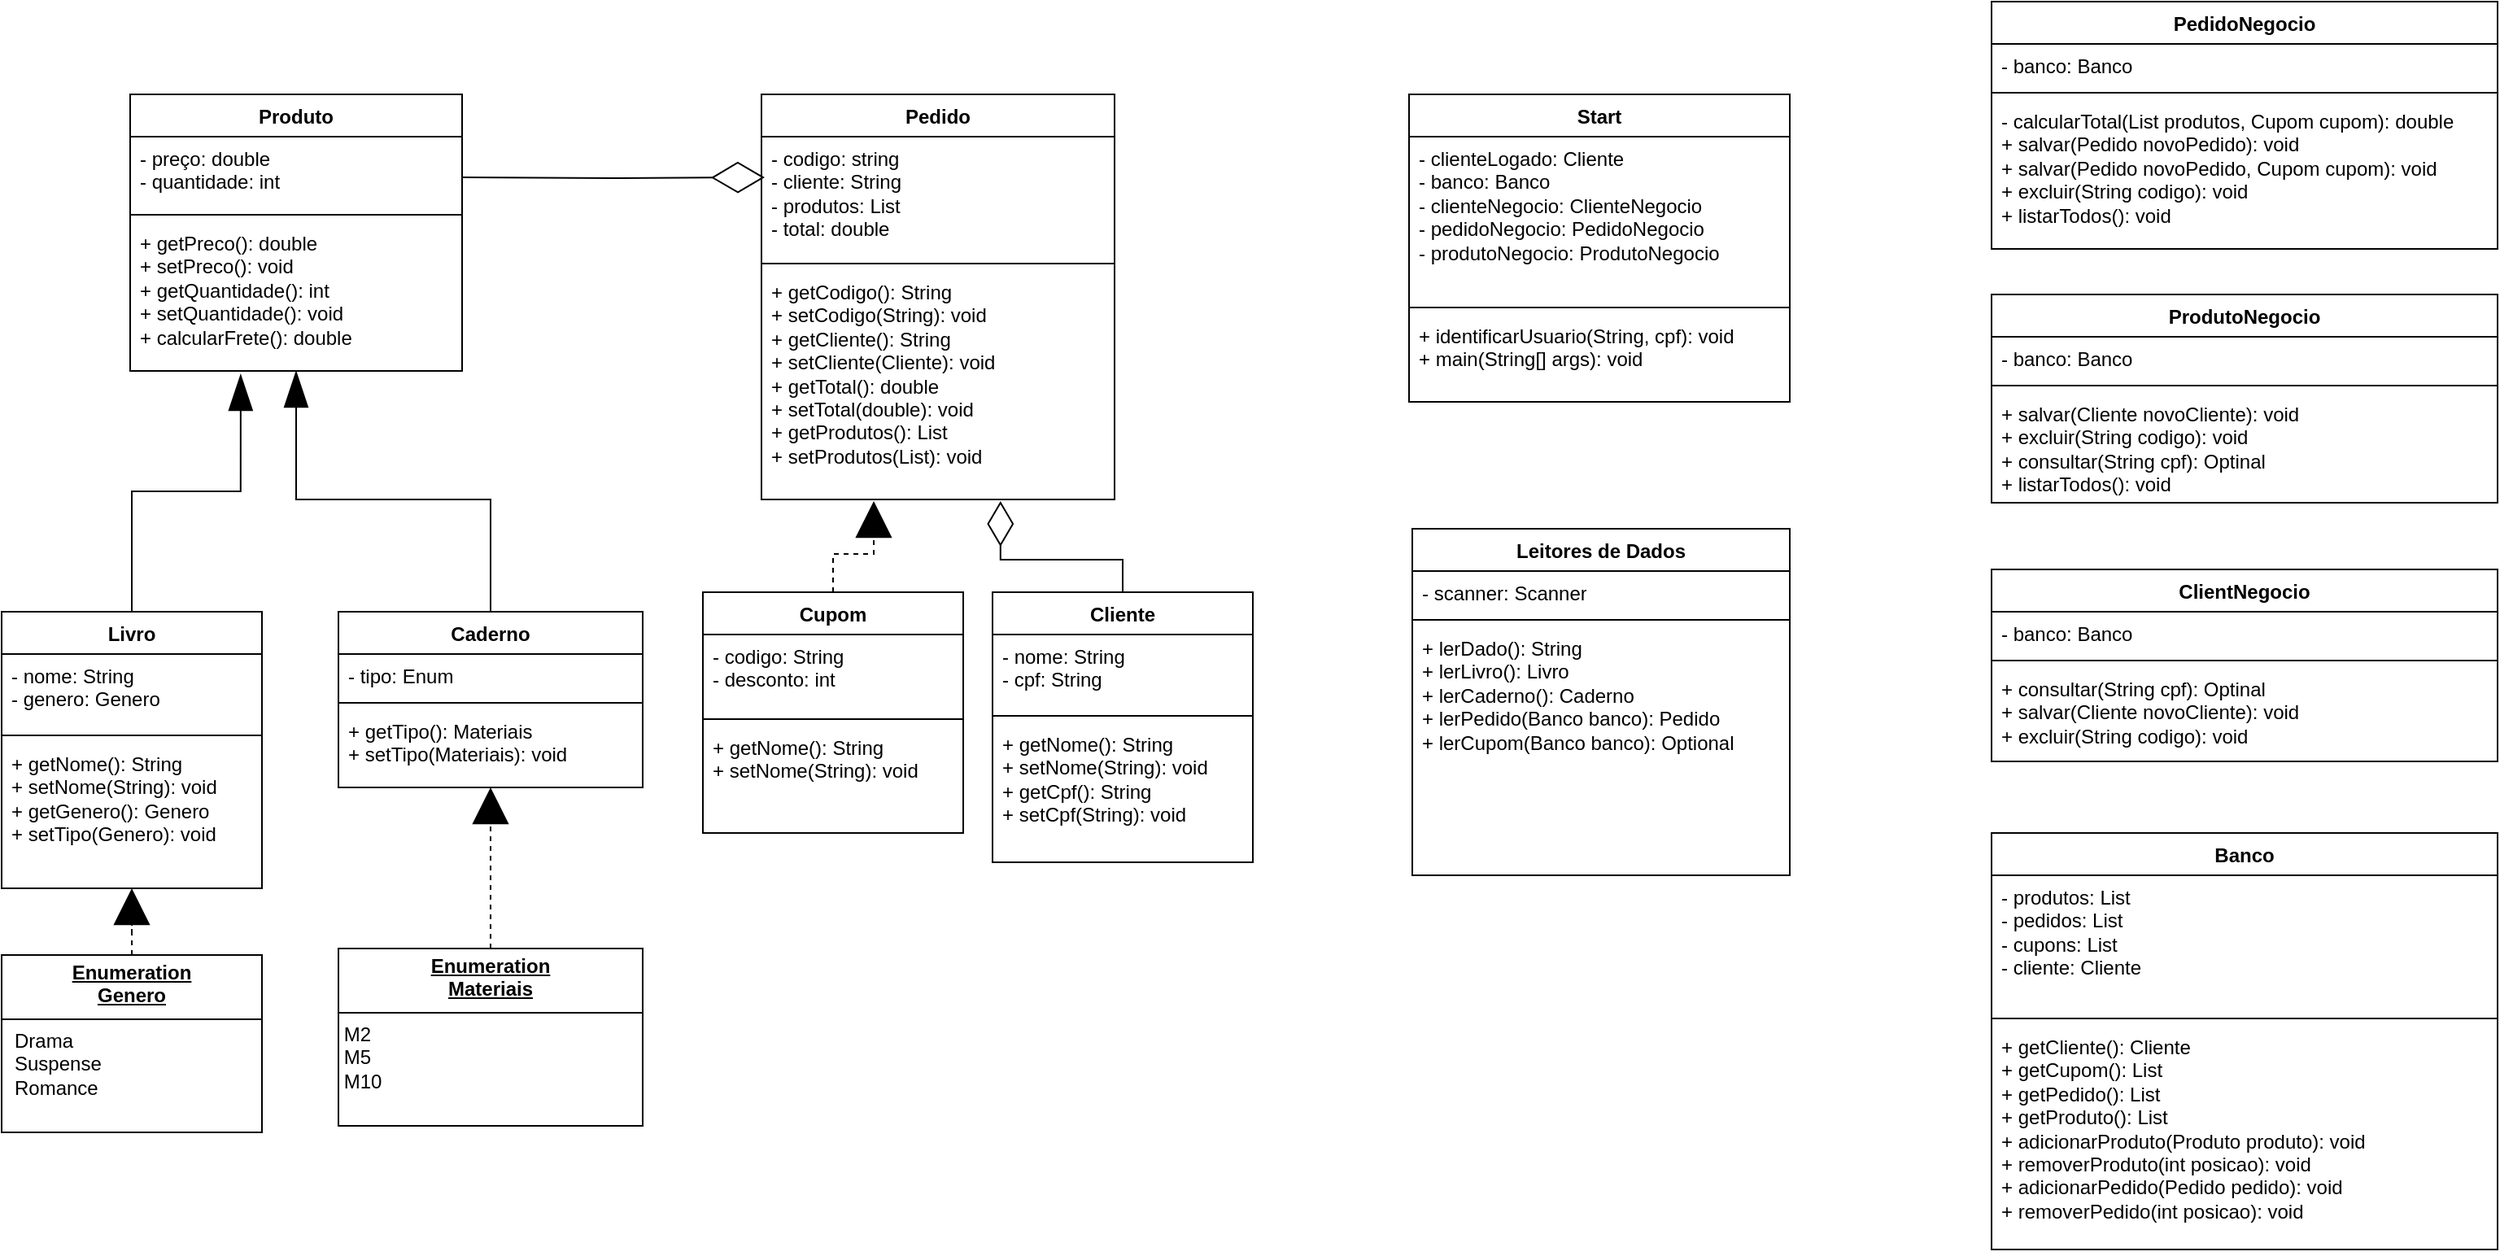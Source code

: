 <mxfile version="24.2.0" type="device">
  <diagram name="Página-1" id="u6KNUl52udTWHtaAngop">
    <mxGraphModel dx="1834" dy="792" grid="0" gridSize="10" guides="1" tooltips="1" connect="1" arrows="1" fold="1" page="0" pageScale="1" pageWidth="827" pageHeight="1169" math="0" shadow="0">
      <root>
        <mxCell id="0" />
        <mxCell id="1" parent="0" />
        <mxCell id="w_rBNddC_QrcFzRUzc-l-18" value="Produto" style="swimlane;fontStyle=1;align=center;verticalAlign=top;childLayout=stackLayout;horizontal=1;startSize=26;horizontalStack=0;resizeParent=1;resizeParentMax=0;resizeLast=0;collapsible=1;marginBottom=0;whiteSpace=wrap;html=1;" parent="1" vertex="1">
          <mxGeometry x="-105" y="101" width="204" height="170" as="geometry">
            <mxRectangle x="30" y="120" width="80" height="30" as="alternateBounds" />
          </mxGeometry>
        </mxCell>
        <mxCell id="w_rBNddC_QrcFzRUzc-l-19" value="&lt;div&gt;- preço: double&lt;/div&gt;&lt;div&gt;- quantidade: int&lt;/div&gt;&lt;div&gt;&lt;br&gt;&lt;/div&gt;" style="text;strokeColor=none;fillColor=none;align=left;verticalAlign=top;spacingLeft=4;spacingRight=4;overflow=hidden;rotatable=0;points=[[0,0.5],[1,0.5]];portConstraint=eastwest;whiteSpace=wrap;html=1;" parent="w_rBNddC_QrcFzRUzc-l-18" vertex="1">
          <mxGeometry y="26" width="204" height="44" as="geometry" />
        </mxCell>
        <mxCell id="w_rBNddC_QrcFzRUzc-l-20" value="" style="line;strokeWidth=1;fillColor=none;align=left;verticalAlign=middle;spacingTop=-1;spacingLeft=3;spacingRight=3;rotatable=0;labelPosition=right;points=[];portConstraint=eastwest;strokeColor=inherit;" parent="w_rBNddC_QrcFzRUzc-l-18" vertex="1">
          <mxGeometry y="70" width="204" height="8" as="geometry" />
        </mxCell>
        <mxCell id="w_rBNddC_QrcFzRUzc-l-21" value="&lt;div&gt;+ getPreco(): double&lt;br&gt;&lt;/div&gt;&lt;div&gt;+ setPreco(): void&lt;/div&gt;&lt;div&gt;+ getQuantidade(): int&lt;br&gt;+ setQuantidade(): void&lt;/div&gt;&lt;div&gt;+ calcularFrete(): double&lt;br&gt;&lt;/div&gt;" style="text;strokeColor=none;fillColor=none;align=left;verticalAlign=top;spacingLeft=4;spacingRight=4;overflow=hidden;rotatable=0;points=[[0,0.5],[1,0.5]];portConstraint=eastwest;whiteSpace=wrap;html=1;" parent="w_rBNddC_QrcFzRUzc-l-18" vertex="1">
          <mxGeometry y="78" width="204" height="92" as="geometry" />
        </mxCell>
        <mxCell id="w_rBNddC_QrcFzRUzc-l-22" value="Pedido" style="swimlane;fontStyle=1;align=center;verticalAlign=top;childLayout=stackLayout;horizontal=1;startSize=26;horizontalStack=0;resizeParent=1;resizeParentMax=0;resizeLast=0;collapsible=1;marginBottom=0;whiteSpace=wrap;html=1;gradientColor=none;" parent="1" vertex="1">
          <mxGeometry x="283" y="101" width="217" height="249" as="geometry" />
        </mxCell>
        <mxCell id="w_rBNddC_QrcFzRUzc-l-23" value="&lt;div&gt;- codigo: string&lt;/div&gt;&lt;div&gt;- cliente: String&lt;/div&gt;&lt;div&gt;- produtos: List&lt;/div&gt;&lt;div&gt;- total: double&lt;br&gt;&lt;/div&gt;" style="text;strokeColor=none;fillColor=none;align=left;verticalAlign=top;spacingLeft=4;spacingRight=4;overflow=hidden;rotatable=0;points=[[0,0.5],[1,0.5]];portConstraint=eastwest;whiteSpace=wrap;html=1;" parent="w_rBNddC_QrcFzRUzc-l-22" vertex="1">
          <mxGeometry y="26" width="217" height="74" as="geometry" />
        </mxCell>
        <mxCell id="w_rBNddC_QrcFzRUzc-l-24" value="" style="line;strokeWidth=1;fillColor=none;align=left;verticalAlign=middle;spacingTop=-1;spacingLeft=3;spacingRight=3;rotatable=0;labelPosition=right;points=[];portConstraint=eastwest;strokeColor=inherit;" parent="w_rBNddC_QrcFzRUzc-l-22" vertex="1">
          <mxGeometry y="100" width="217" height="8" as="geometry" />
        </mxCell>
        <mxCell id="w_rBNddC_QrcFzRUzc-l-25" value="&lt;div&gt;+ getCodigo(): String&lt;/div&gt;&lt;div&gt;+ setCodigo(String): void&lt;/div&gt;&lt;div&gt;+ getCliente(): String&lt;/div&gt;&lt;div&gt;+ setCliente(Cliente): void&lt;/div&gt;&lt;div&gt;+ getTotal(): double&lt;/div&gt;&lt;div&gt;+ setTotal(double): void&lt;/div&gt;&lt;div&gt;+ getProdutos(): List&lt;/div&gt;&lt;div&gt;+ setProdutos(List): void&lt;br&gt;&lt;/div&gt;" style="text;strokeColor=none;fillColor=none;align=left;verticalAlign=top;spacingLeft=4;spacingRight=4;overflow=hidden;rotatable=0;points=[[0,0.5],[1,0.5]];portConstraint=eastwest;whiteSpace=wrap;html=1;" parent="w_rBNddC_QrcFzRUzc-l-22" vertex="1">
          <mxGeometry y="108" width="217" height="141" as="geometry" />
        </mxCell>
        <mxCell id="w_rBNddC_QrcFzRUzc-l-27" style="edgeStyle=orthogonalEdgeStyle;rounded=0;orthogonalLoop=1;jettySize=0;html=1;startArrow=none;startFill=0;endArrow=diamondThin;endFill=0;strokeWidth=1;arcSize=30;strokeColor=default;startSize=30;jumpSize=30;endSize=30;entryX=0.009;entryY=0.338;entryDx=0;entryDy=0;entryPerimeter=0;" parent="1" target="w_rBNddC_QrcFzRUzc-l-23" edge="1">
          <mxGeometry relative="1" as="geometry">
            <mxPoint x="262" y="236" as="targetPoint" />
            <mxPoint x="99" y="152" as="sourcePoint" />
          </mxGeometry>
        </mxCell>
        <mxCell id="w_rBNddC_QrcFzRUzc-l-28" value="Livro" style="swimlane;fontStyle=1;align=center;verticalAlign=top;childLayout=stackLayout;horizontal=1;startSize=26;horizontalStack=0;resizeParent=1;resizeParentMax=0;resizeLast=0;collapsible=1;marginBottom=0;whiteSpace=wrap;html=1;" parent="1" vertex="1">
          <mxGeometry x="-184" y="419" width="160" height="170" as="geometry" />
        </mxCell>
        <mxCell id="w_rBNddC_QrcFzRUzc-l-29" value="&lt;div&gt;- nome: String&lt;/div&gt;&lt;div&gt;- genero: Genero&lt;br&gt;&lt;/div&gt;" style="text;strokeColor=none;fillColor=none;align=left;verticalAlign=top;spacingLeft=4;spacingRight=4;overflow=hidden;rotatable=0;points=[[0,0.5],[1,0.5]];portConstraint=eastwest;whiteSpace=wrap;html=1;" parent="w_rBNddC_QrcFzRUzc-l-28" vertex="1">
          <mxGeometry y="26" width="160" height="46" as="geometry" />
        </mxCell>
        <mxCell id="w_rBNddC_QrcFzRUzc-l-30" value="" style="line;strokeWidth=1;fillColor=none;align=left;verticalAlign=middle;spacingTop=-1;spacingLeft=3;spacingRight=3;rotatable=0;labelPosition=right;points=[];portConstraint=eastwest;strokeColor=inherit;" parent="w_rBNddC_QrcFzRUzc-l-28" vertex="1">
          <mxGeometry y="72" width="160" height="8" as="geometry" />
        </mxCell>
        <mxCell id="w_rBNddC_QrcFzRUzc-l-31" value="&lt;div&gt;+ getNome(): String&lt;/div&gt;&lt;div&gt;+ setNome(String): void&lt;/div&gt;&lt;div&gt;+ getGenero(): Genero&lt;/div&gt;&lt;div&gt;+ setTipo(Genero): void&lt;br&gt;&lt;/div&gt;" style="text;strokeColor=none;fillColor=none;align=left;verticalAlign=top;spacingLeft=4;spacingRight=4;overflow=hidden;rotatable=0;points=[[0,0.5],[1,0.5]];portConstraint=eastwest;whiteSpace=wrap;html=1;" parent="w_rBNddC_QrcFzRUzc-l-28" vertex="1">
          <mxGeometry y="80" width="160" height="90" as="geometry" />
        </mxCell>
        <mxCell id="w_rBNddC_QrcFzRUzc-l-32" style="edgeStyle=orthogonalEdgeStyle;rounded=0;orthogonalLoop=1;jettySize=auto;html=1;entryX=0.333;entryY=1.022;entryDx=0;entryDy=0;entryPerimeter=0;endArrow=blockThin;endFill=1;endSize=20;" parent="1" source="w_rBNddC_QrcFzRUzc-l-28" target="w_rBNddC_QrcFzRUzc-l-21" edge="1">
          <mxGeometry relative="1" as="geometry">
            <Array as="points">
              <mxPoint x="-104" y="345" />
              <mxPoint x="-37" y="345" />
            </Array>
          </mxGeometry>
        </mxCell>
        <mxCell id="w_rBNddC_QrcFzRUzc-l-38" style="edgeStyle=orthogonalEdgeStyle;rounded=0;orthogonalLoop=1;jettySize=auto;html=1;entryX=0.5;entryY=1;entryDx=0;entryDy=0;endSize=20;endArrow=blockThin;endFill=1;" parent="1" source="w_rBNddC_QrcFzRUzc-l-34" target="w_rBNddC_QrcFzRUzc-l-18" edge="1">
          <mxGeometry relative="1" as="geometry" />
        </mxCell>
        <mxCell id="w_rBNddC_QrcFzRUzc-l-34" value="Caderno" style="swimlane;fontStyle=1;align=center;verticalAlign=top;childLayout=stackLayout;horizontal=1;startSize=26;horizontalStack=0;resizeParent=1;resizeParentMax=0;resizeLast=0;collapsible=1;marginBottom=0;whiteSpace=wrap;html=1;" parent="1" vertex="1">
          <mxGeometry x="23" y="419" width="187" height="108" as="geometry" />
        </mxCell>
        <mxCell id="w_rBNddC_QrcFzRUzc-l-35" value="- tipo: Enum" style="text;strokeColor=none;fillColor=none;align=left;verticalAlign=top;spacingLeft=4;spacingRight=4;overflow=hidden;rotatable=0;points=[[0,0.5],[1,0.5]];portConstraint=eastwest;whiteSpace=wrap;html=1;" parent="w_rBNddC_QrcFzRUzc-l-34" vertex="1">
          <mxGeometry y="26" width="187" height="26" as="geometry" />
        </mxCell>
        <mxCell id="w_rBNddC_QrcFzRUzc-l-36" value="" style="line;strokeWidth=1;fillColor=none;align=left;verticalAlign=middle;spacingTop=-1;spacingLeft=3;spacingRight=3;rotatable=0;labelPosition=right;points=[];portConstraint=eastwest;strokeColor=inherit;" parent="w_rBNddC_QrcFzRUzc-l-34" vertex="1">
          <mxGeometry y="52" width="187" height="8" as="geometry" />
        </mxCell>
        <mxCell id="w_rBNddC_QrcFzRUzc-l-37" value="&lt;div&gt;+ getTipo(): Materiais&lt;/div&gt;&lt;div&gt;+ setTipo(Materiais): void&lt;br&gt;&lt;/div&gt;" style="text;strokeColor=none;fillColor=none;align=left;verticalAlign=top;spacingLeft=4;spacingRight=4;overflow=hidden;rotatable=0;points=[[0,0.5],[1,0.5]];portConstraint=eastwest;whiteSpace=wrap;html=1;" parent="w_rBNddC_QrcFzRUzc-l-34" vertex="1">
          <mxGeometry y="60" width="187" height="48" as="geometry" />
        </mxCell>
        <mxCell id="w_rBNddC_QrcFzRUzc-l-40" style="edgeStyle=orthogonalEdgeStyle;rounded=0;orthogonalLoop=1;jettySize=auto;html=1;entryX=0.5;entryY=1;entryDx=0;entryDy=0;endArrow=block;endFill=1;endSize=20;dashed=1;" parent="1" source="w_rBNddC_QrcFzRUzc-l-39" target="w_rBNddC_QrcFzRUzc-l-28" edge="1">
          <mxGeometry relative="1" as="geometry" />
        </mxCell>
        <mxCell id="w_rBNddC_QrcFzRUzc-l-39" value="&lt;p style=&quot;margin:0px;margin-top:4px;text-align:center;text-decoration:underline;&quot;&gt;&lt;b&gt;Enumeration&lt;br&gt;Genero&lt;br&gt;&lt;/b&gt;&lt;/p&gt;&lt;hr size=&quot;1&quot; style=&quot;border-style:solid;&quot;&gt;&lt;p style=&quot;margin:0px;margin-left:8px;&quot;&gt;Drama&lt;/p&gt;&lt;p style=&quot;margin:0px;margin-left:8px;&quot;&gt;Suspense&lt;br&gt;Romance&lt;br&gt;&lt;/p&gt;" style="verticalAlign=top;align=left;overflow=fill;html=1;whiteSpace=wrap;" parent="1" vertex="1">
          <mxGeometry x="-184" y="630" width="160" height="109" as="geometry" />
        </mxCell>
        <mxCell id="w_rBNddC_QrcFzRUzc-l-42" style="edgeStyle=orthogonalEdgeStyle;rounded=0;orthogonalLoop=1;jettySize=auto;html=1;entryX=0.5;entryY=1;entryDx=0;entryDy=0;endSize=20;endArrow=block;endFill=1;dashed=1;" parent="1" source="w_rBNddC_QrcFzRUzc-l-41" target="w_rBNddC_QrcFzRUzc-l-34" edge="1">
          <mxGeometry relative="1" as="geometry" />
        </mxCell>
        <mxCell id="w_rBNddC_QrcFzRUzc-l-41" value="&lt;p style=&quot;margin:0px;margin-top:4px;text-align:center;text-decoration:underline;&quot;&gt;&lt;b&gt;Enumeration&lt;br&gt;Materiais&lt;br&gt;&lt;/b&gt;&lt;/p&gt;&lt;hr size=&quot;1&quot; style=&quot;border-style:solid;&quot;&gt;&lt;div&gt;&amp;nbsp;M2&lt;/div&gt;&lt;div&gt;&amp;nbsp;M5&lt;/div&gt;&lt;div&gt;&amp;nbsp;M10&lt;br&gt;&lt;/div&gt;" style="verticalAlign=top;align=left;overflow=fill;html=1;whiteSpace=wrap;" parent="1" vertex="1">
          <mxGeometry x="23" y="626" width="187" height="109" as="geometry" />
        </mxCell>
        <mxCell id="w_rBNddC_QrcFzRUzc-l-43" value="Cupom" style="swimlane;fontStyle=1;align=center;verticalAlign=top;childLayout=stackLayout;horizontal=1;startSize=26;horizontalStack=0;resizeParent=1;resizeParentMax=0;resizeLast=0;collapsible=1;marginBottom=0;whiteSpace=wrap;html=1;" parent="1" vertex="1">
          <mxGeometry x="247" y="407" width="160" height="148" as="geometry" />
        </mxCell>
        <mxCell id="w_rBNddC_QrcFzRUzc-l-44" value="&lt;div&gt;- codigo: String&lt;/div&gt;&lt;div&gt;- desconto: int&lt;br&gt;&lt;/div&gt;" style="text;strokeColor=none;fillColor=none;align=left;verticalAlign=top;spacingLeft=4;spacingRight=4;overflow=hidden;rotatable=0;points=[[0,0.5],[1,0.5]];portConstraint=eastwest;whiteSpace=wrap;html=1;" parent="w_rBNddC_QrcFzRUzc-l-43" vertex="1">
          <mxGeometry y="26" width="160" height="48" as="geometry" />
        </mxCell>
        <mxCell id="w_rBNddC_QrcFzRUzc-l-45" value="" style="line;strokeWidth=1;fillColor=none;align=left;verticalAlign=middle;spacingTop=-1;spacingLeft=3;spacingRight=3;rotatable=0;labelPosition=right;points=[];portConstraint=eastwest;strokeColor=inherit;" parent="w_rBNddC_QrcFzRUzc-l-43" vertex="1">
          <mxGeometry y="74" width="160" height="8" as="geometry" />
        </mxCell>
        <mxCell id="w_rBNddC_QrcFzRUzc-l-46" value="&lt;div&gt;+ getNome(): String&lt;/div&gt;&lt;div&gt;+ setNome(String): void&lt;br&gt;&lt;/div&gt;" style="text;strokeColor=none;fillColor=none;align=left;verticalAlign=top;spacingLeft=4;spacingRight=4;overflow=hidden;rotatable=0;points=[[0,0.5],[1,0.5]];portConstraint=eastwest;whiteSpace=wrap;html=1;" parent="w_rBNddC_QrcFzRUzc-l-43" vertex="1">
          <mxGeometry y="82" width="160" height="66" as="geometry" />
        </mxCell>
        <mxCell id="w_rBNddC_QrcFzRUzc-l-47" value="Cliente" style="swimlane;fontStyle=1;align=center;verticalAlign=top;childLayout=stackLayout;horizontal=1;startSize=26;horizontalStack=0;resizeParent=1;resizeParentMax=0;resizeLast=0;collapsible=1;marginBottom=0;whiteSpace=wrap;html=1;" parent="1" vertex="1">
          <mxGeometry x="425" y="407" width="160" height="166" as="geometry" />
        </mxCell>
        <mxCell id="w_rBNddC_QrcFzRUzc-l-48" value="&lt;div&gt;- nome: String&lt;/div&gt;&lt;div&gt;- cpf: String&lt;br&gt;&lt;/div&gt;" style="text;strokeColor=none;fillColor=none;align=left;verticalAlign=top;spacingLeft=4;spacingRight=4;overflow=hidden;rotatable=0;points=[[0,0.5],[1,0.5]];portConstraint=eastwest;whiteSpace=wrap;html=1;" parent="w_rBNddC_QrcFzRUzc-l-47" vertex="1">
          <mxGeometry y="26" width="160" height="46" as="geometry" />
        </mxCell>
        <mxCell id="w_rBNddC_QrcFzRUzc-l-49" value="" style="line;strokeWidth=1;fillColor=none;align=left;verticalAlign=middle;spacingTop=-1;spacingLeft=3;spacingRight=3;rotatable=0;labelPosition=right;points=[];portConstraint=eastwest;strokeColor=inherit;" parent="w_rBNddC_QrcFzRUzc-l-47" vertex="1">
          <mxGeometry y="72" width="160" height="8" as="geometry" />
        </mxCell>
        <mxCell id="w_rBNddC_QrcFzRUzc-l-50" value="&lt;div&gt;+ getNome(): String&lt;/div&gt;&lt;div&gt;+ setNome(String): void&lt;/div&gt;&lt;div&gt;+ getCpf(): String&lt;/div&gt;&lt;div&gt;+ setCpf(String): void&lt;br&gt;&lt;/div&gt;" style="text;strokeColor=none;fillColor=none;align=left;verticalAlign=top;spacingLeft=4;spacingRight=4;overflow=hidden;rotatable=0;points=[[0,0.5],[1,0.5]];portConstraint=eastwest;whiteSpace=wrap;html=1;" parent="w_rBNddC_QrcFzRUzc-l-47" vertex="1">
          <mxGeometry y="80" width="160" height="86" as="geometry" />
        </mxCell>
        <mxCell id="w_rBNddC_QrcFzRUzc-l-51" style="edgeStyle=orthogonalEdgeStyle;rounded=0;orthogonalLoop=1;jettySize=auto;html=1;entryX=0.318;entryY=1.007;entryDx=0;entryDy=0;entryPerimeter=0;endArrow=block;endFill=1;endSize=20;dashed=1;" parent="1" source="w_rBNddC_QrcFzRUzc-l-43" target="w_rBNddC_QrcFzRUzc-l-25" edge="1">
          <mxGeometry relative="1" as="geometry" />
        </mxCell>
        <mxCell id="w_rBNddC_QrcFzRUzc-l-52" style="edgeStyle=orthogonalEdgeStyle;rounded=0;orthogonalLoop=1;jettySize=auto;html=1;entryX=0.677;entryY=1.007;entryDx=0;entryDy=0;entryPerimeter=0;endArrow=diamondThin;endFill=0;endSize=25;" parent="1" source="w_rBNddC_QrcFzRUzc-l-47" target="w_rBNddC_QrcFzRUzc-l-25" edge="1">
          <mxGeometry relative="1" as="geometry" />
        </mxCell>
        <mxCell id="w_rBNddC_QrcFzRUzc-l-53" value="Start" style="swimlane;fontStyle=1;align=center;verticalAlign=top;childLayout=stackLayout;horizontal=1;startSize=26;horizontalStack=0;resizeParent=1;resizeParentMax=0;resizeLast=0;collapsible=1;marginBottom=0;whiteSpace=wrap;html=1;" parent="1" vertex="1">
          <mxGeometry x="681" y="101" width="234" height="189" as="geometry" />
        </mxCell>
        <mxCell id="w_rBNddC_QrcFzRUzc-l-54" value="&lt;div&gt;- clienteLogado: Cliente&lt;/div&gt;&lt;div&gt;- banco: Banco&lt;/div&gt;&lt;div&gt;- clienteNegocio: ClienteNegocio&lt;/div&gt;&lt;div&gt;- pedidoNegocio: PedidoNegocio&lt;/div&gt;&lt;div&gt;- produtoNegocio: ProdutoNegocio&lt;br&gt;&lt;/div&gt;" style="text;strokeColor=none;fillColor=none;align=left;verticalAlign=top;spacingLeft=4;spacingRight=4;overflow=hidden;rotatable=0;points=[[0,0.5],[1,0.5]];portConstraint=eastwest;whiteSpace=wrap;html=1;" parent="w_rBNddC_QrcFzRUzc-l-53" vertex="1">
          <mxGeometry y="26" width="234" height="101" as="geometry" />
        </mxCell>
        <mxCell id="w_rBNddC_QrcFzRUzc-l-55" value="" style="line;strokeWidth=1;fillColor=none;align=left;verticalAlign=middle;spacingTop=-1;spacingLeft=3;spacingRight=3;rotatable=0;labelPosition=right;points=[];portConstraint=eastwest;strokeColor=inherit;" parent="w_rBNddC_QrcFzRUzc-l-53" vertex="1">
          <mxGeometry y="127" width="234" height="8" as="geometry" />
        </mxCell>
        <mxCell id="w_rBNddC_QrcFzRUzc-l-56" value="&lt;div&gt;+ identificarUsuario(String, cpf): void&lt;/div&gt;&lt;div&gt;+ main(String[] args): void&lt;br&gt;&lt;/div&gt;" style="text;strokeColor=none;fillColor=none;align=left;verticalAlign=top;spacingLeft=4;spacingRight=4;overflow=hidden;rotatable=0;points=[[0,0.5],[1,0.5]];portConstraint=eastwest;whiteSpace=wrap;html=1;" parent="w_rBNddC_QrcFzRUzc-l-53" vertex="1">
          <mxGeometry y="135" width="234" height="54" as="geometry" />
        </mxCell>
        <mxCell id="w_rBNddC_QrcFzRUzc-l-57" value="Leitores de Dados" style="swimlane;fontStyle=1;align=center;verticalAlign=top;childLayout=stackLayout;horizontal=1;startSize=26;horizontalStack=0;resizeParent=1;resizeParentMax=0;resizeLast=0;collapsible=1;marginBottom=0;whiteSpace=wrap;html=1;" parent="1" vertex="1">
          <mxGeometry x="683" y="368" width="232" height="213" as="geometry" />
        </mxCell>
        <mxCell id="w_rBNddC_QrcFzRUzc-l-58" value="- scanner: Scanner" style="text;strokeColor=none;fillColor=none;align=left;verticalAlign=top;spacingLeft=4;spacingRight=4;overflow=hidden;rotatable=0;points=[[0,0.5],[1,0.5]];portConstraint=eastwest;whiteSpace=wrap;html=1;" parent="w_rBNddC_QrcFzRUzc-l-57" vertex="1">
          <mxGeometry y="26" width="232" height="26" as="geometry" />
        </mxCell>
        <mxCell id="w_rBNddC_QrcFzRUzc-l-59" value="" style="line;strokeWidth=1;fillColor=none;align=left;verticalAlign=middle;spacingTop=-1;spacingLeft=3;spacingRight=3;rotatable=0;labelPosition=right;points=[];portConstraint=eastwest;strokeColor=inherit;" parent="w_rBNddC_QrcFzRUzc-l-57" vertex="1">
          <mxGeometry y="52" width="232" height="8" as="geometry" />
        </mxCell>
        <mxCell id="w_rBNddC_QrcFzRUzc-l-60" value="&lt;div&gt;+ lerDado(): String&lt;/div&gt;&lt;div&gt;+ lerLivro(): Livro&lt;/div&gt;&lt;div&gt;+ lerCaderno(): Caderno&lt;/div&gt;&lt;div&gt;+ lerPedido(Banco banco): Pedido&lt;/div&gt;&lt;div&gt;+ lerCupom(Banco banco): Optional&lt;br&gt;&lt;/div&gt;" style="text;strokeColor=none;fillColor=none;align=left;verticalAlign=top;spacingLeft=4;spacingRight=4;overflow=hidden;rotatable=0;points=[[0,0.5],[1,0.5]];portConstraint=eastwest;whiteSpace=wrap;html=1;" parent="w_rBNddC_QrcFzRUzc-l-57" vertex="1">
          <mxGeometry y="60" width="232" height="153" as="geometry" />
        </mxCell>
        <mxCell id="w_rBNddC_QrcFzRUzc-l-61" value="PedidoNegocio" style="swimlane;fontStyle=1;align=center;verticalAlign=top;childLayout=stackLayout;horizontal=1;startSize=26;horizontalStack=0;resizeParent=1;resizeParentMax=0;resizeLast=0;collapsible=1;marginBottom=0;whiteSpace=wrap;html=1;" parent="1" vertex="1">
          <mxGeometry x="1039" y="44" width="311" height="152" as="geometry" />
        </mxCell>
        <mxCell id="w_rBNddC_QrcFzRUzc-l-62" value="- banco: Banco" style="text;strokeColor=none;fillColor=none;align=left;verticalAlign=top;spacingLeft=4;spacingRight=4;overflow=hidden;rotatable=0;points=[[0,0.5],[1,0.5]];portConstraint=eastwest;whiteSpace=wrap;html=1;" parent="w_rBNddC_QrcFzRUzc-l-61" vertex="1">
          <mxGeometry y="26" width="311" height="26" as="geometry" />
        </mxCell>
        <mxCell id="w_rBNddC_QrcFzRUzc-l-63" value="" style="line;strokeWidth=1;fillColor=none;align=left;verticalAlign=middle;spacingTop=-1;spacingLeft=3;spacingRight=3;rotatable=0;labelPosition=right;points=[];portConstraint=eastwest;strokeColor=inherit;" parent="w_rBNddC_QrcFzRUzc-l-61" vertex="1">
          <mxGeometry y="52" width="311" height="8" as="geometry" />
        </mxCell>
        <mxCell id="w_rBNddC_QrcFzRUzc-l-64" value="&lt;div&gt;- calcularTotal(List produtos, Cupom cupom): double&lt;/div&gt;&lt;div&gt;+ salvar(Pedido novoPedido): void&lt;/div&gt;&lt;div&gt;+ salvar(Pedido novoPedido, Cupom cupom): void&lt;/div&gt;&lt;div&gt;+ excluir(String codigo): void&lt;/div&gt;&lt;div&gt;+ listarTodos(): void&lt;br&gt;&lt;/div&gt;" style="text;strokeColor=none;fillColor=none;align=left;verticalAlign=top;spacingLeft=4;spacingRight=4;overflow=hidden;rotatable=0;points=[[0,0.5],[1,0.5]];portConstraint=eastwest;whiteSpace=wrap;html=1;" parent="w_rBNddC_QrcFzRUzc-l-61" vertex="1">
          <mxGeometry y="60" width="311" height="92" as="geometry" />
        </mxCell>
        <mxCell id="w_rBNddC_QrcFzRUzc-l-65" value="ProdutoNegocio" style="swimlane;fontStyle=1;align=center;verticalAlign=top;childLayout=stackLayout;horizontal=1;startSize=26;horizontalStack=0;resizeParent=1;resizeParentMax=0;resizeLast=0;collapsible=1;marginBottom=0;whiteSpace=wrap;html=1;" parent="1" vertex="1">
          <mxGeometry x="1039" y="224" width="311" height="128" as="geometry" />
        </mxCell>
        <mxCell id="w_rBNddC_QrcFzRUzc-l-66" value="- banco: Banco" style="text;strokeColor=none;fillColor=none;align=left;verticalAlign=top;spacingLeft=4;spacingRight=4;overflow=hidden;rotatable=0;points=[[0,0.5],[1,0.5]];portConstraint=eastwest;whiteSpace=wrap;html=1;" parent="w_rBNddC_QrcFzRUzc-l-65" vertex="1">
          <mxGeometry y="26" width="311" height="26" as="geometry" />
        </mxCell>
        <mxCell id="w_rBNddC_QrcFzRUzc-l-67" value="" style="line;strokeWidth=1;fillColor=none;align=left;verticalAlign=middle;spacingTop=-1;spacingLeft=3;spacingRight=3;rotatable=0;labelPosition=right;points=[];portConstraint=eastwest;strokeColor=inherit;" parent="w_rBNddC_QrcFzRUzc-l-65" vertex="1">
          <mxGeometry y="52" width="311" height="8" as="geometry" />
        </mxCell>
        <mxCell id="w_rBNddC_QrcFzRUzc-l-68" value="&lt;div&gt;+ salvar(Cliente novoCliente): void&lt;/div&gt;&lt;div&gt;+ excluir(String codigo): void&lt;/div&gt;&lt;div&gt;+ consultar(String cpf): Optinal&lt;/div&gt;&lt;div&gt;+ listarTodos(): void&lt;br&gt;&lt;/div&gt;" style="text;strokeColor=none;fillColor=none;align=left;verticalAlign=top;spacingLeft=4;spacingRight=4;overflow=hidden;rotatable=0;points=[[0,0.5],[1,0.5]];portConstraint=eastwest;whiteSpace=wrap;html=1;" parent="w_rBNddC_QrcFzRUzc-l-65" vertex="1">
          <mxGeometry y="60" width="311" height="68" as="geometry" />
        </mxCell>
        <mxCell id="w_rBNddC_QrcFzRUzc-l-69" value="ClientNegocio" style="swimlane;fontStyle=1;align=center;verticalAlign=top;childLayout=stackLayout;horizontal=1;startSize=26;horizontalStack=0;resizeParent=1;resizeParentMax=0;resizeLast=0;collapsible=1;marginBottom=0;whiteSpace=wrap;html=1;" parent="1" vertex="1">
          <mxGeometry x="1039" y="393" width="311" height="118" as="geometry" />
        </mxCell>
        <mxCell id="w_rBNddC_QrcFzRUzc-l-70" value="- banco: Banco" style="text;strokeColor=none;fillColor=none;align=left;verticalAlign=top;spacingLeft=4;spacingRight=4;overflow=hidden;rotatable=0;points=[[0,0.5],[1,0.5]];portConstraint=eastwest;whiteSpace=wrap;html=1;" parent="w_rBNddC_QrcFzRUzc-l-69" vertex="1">
          <mxGeometry y="26" width="311" height="26" as="geometry" />
        </mxCell>
        <mxCell id="w_rBNddC_QrcFzRUzc-l-71" value="" style="line;strokeWidth=1;fillColor=none;align=left;verticalAlign=middle;spacingTop=-1;spacingLeft=3;spacingRight=3;rotatable=0;labelPosition=right;points=[];portConstraint=eastwest;strokeColor=inherit;" parent="w_rBNddC_QrcFzRUzc-l-69" vertex="1">
          <mxGeometry y="52" width="311" height="8" as="geometry" />
        </mxCell>
        <mxCell id="w_rBNddC_QrcFzRUzc-l-72" value="&lt;div&gt;+ consultar(String cpf): Optinal&lt;/div&gt;&lt;div&gt;+ salvar(Cliente novoCliente): void&lt;br&gt;&lt;/div&gt;&lt;div&gt;+ excluir(String codigo): void&lt;/div&gt;&lt;div&gt;&lt;br&gt;&lt;/div&gt;" style="text;strokeColor=none;fillColor=none;align=left;verticalAlign=top;spacingLeft=4;spacingRight=4;overflow=hidden;rotatable=0;points=[[0,0.5],[1,0.5]];portConstraint=eastwest;whiteSpace=wrap;html=1;" parent="w_rBNddC_QrcFzRUzc-l-69" vertex="1">
          <mxGeometry y="60" width="311" height="58" as="geometry" />
        </mxCell>
        <mxCell id="w_rBNddC_QrcFzRUzc-l-73" value="Banco" style="swimlane;fontStyle=1;align=center;verticalAlign=top;childLayout=stackLayout;horizontal=1;startSize=26;horizontalStack=0;resizeParent=1;resizeParentMax=0;resizeLast=0;collapsible=1;marginBottom=0;whiteSpace=wrap;html=1;" parent="1" vertex="1">
          <mxGeometry x="1039" y="555" width="311" height="256" as="geometry" />
        </mxCell>
        <mxCell id="w_rBNddC_QrcFzRUzc-l-74" value="&lt;div&gt;- produtos: List&lt;/div&gt;&lt;div&gt;- pedidos: List&lt;/div&gt;&lt;div&gt;- cupons: List&lt;/div&gt;&lt;div&gt;- cliente: Cliente&lt;br&gt;&lt;/div&gt;" style="text;strokeColor=none;fillColor=none;align=left;verticalAlign=top;spacingLeft=4;spacingRight=4;overflow=hidden;rotatable=0;points=[[0,0.5],[1,0.5]];portConstraint=eastwest;whiteSpace=wrap;html=1;" parent="w_rBNddC_QrcFzRUzc-l-73" vertex="1">
          <mxGeometry y="26" width="311" height="84" as="geometry" />
        </mxCell>
        <mxCell id="w_rBNddC_QrcFzRUzc-l-75" value="" style="line;strokeWidth=1;fillColor=none;align=left;verticalAlign=middle;spacingTop=-1;spacingLeft=3;spacingRight=3;rotatable=0;labelPosition=right;points=[];portConstraint=eastwest;strokeColor=inherit;" parent="w_rBNddC_QrcFzRUzc-l-73" vertex="1">
          <mxGeometry y="110" width="311" height="8" as="geometry" />
        </mxCell>
        <mxCell id="w_rBNddC_QrcFzRUzc-l-76" value="&lt;div&gt;+ getCliente(): Cliente&lt;/div&gt;&lt;div&gt;+ getCupom(): List&lt;/div&gt;&lt;div&gt;+ getPedido(): List&lt;/div&gt;&lt;div&gt;+ getProduto(): List&lt;/div&gt;&lt;div&gt;+ adicionarProduto(Produto produto): void&lt;/div&gt;&lt;div&gt;+ removerProduto(int posicao): void&lt;/div&gt;&lt;div&gt;+ adicionarPedido(Pedido pedido): void&lt;/div&gt;&lt;div&gt;+ removerPedido(int posicao): void&lt;br&gt;&lt;/div&gt;" style="text;strokeColor=none;fillColor=none;align=left;verticalAlign=top;spacingLeft=4;spacingRight=4;overflow=hidden;rotatable=0;points=[[0,0.5],[1,0.5]];portConstraint=eastwest;whiteSpace=wrap;html=1;" parent="w_rBNddC_QrcFzRUzc-l-73" vertex="1">
          <mxGeometry y="118" width="311" height="138" as="geometry" />
        </mxCell>
      </root>
    </mxGraphModel>
  </diagram>
</mxfile>
